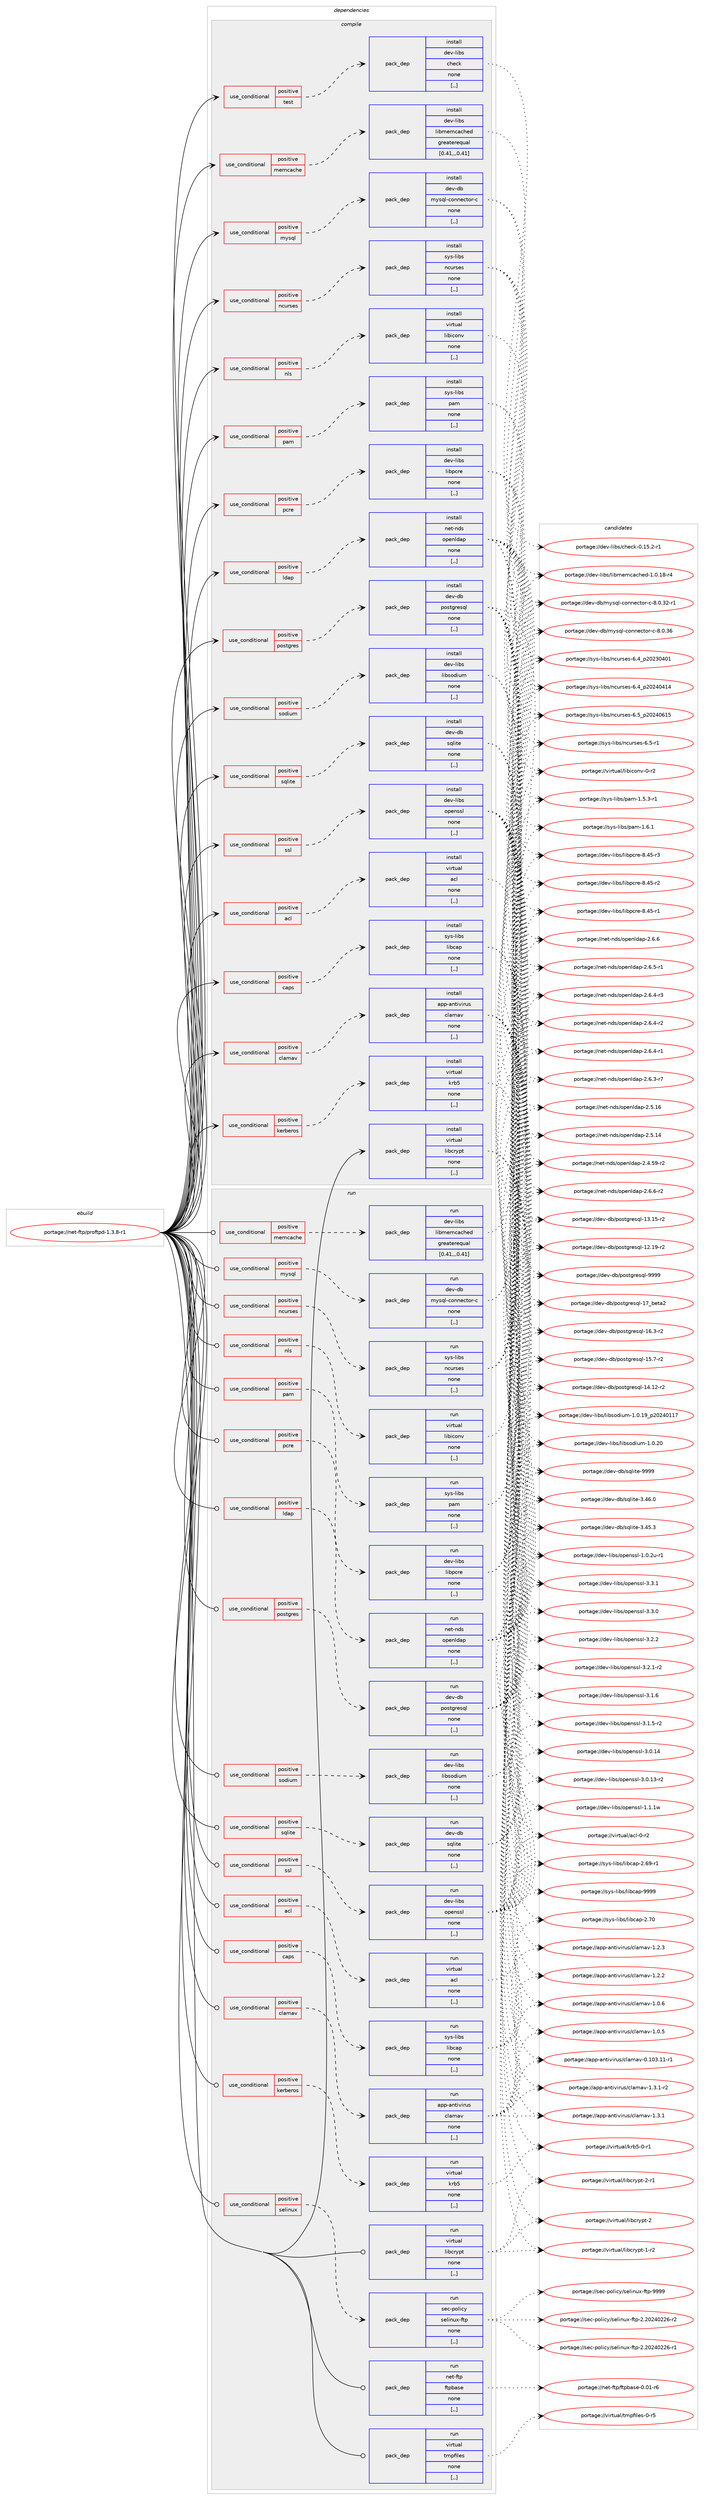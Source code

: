 digraph prolog {

# *************
# Graph options
# *************

newrank=true;
concentrate=true;
compound=true;
graph [rankdir=LR,fontname=Helvetica,fontsize=10,ranksep=1.5];#, ranksep=2.5, nodesep=0.2];
edge  [arrowhead=vee];
node  [fontname=Helvetica,fontsize=10];

# **********
# The ebuild
# **********

subgraph cluster_leftcol {
color=gray;
rank=same;
label=<<i>ebuild</i>>;
id [label="portage://net-ftp/proftpd-1.3.8-r1", color=red, width=4, href="../net-ftp/proftpd-1.3.8-r1.svg"];
}

# ****************
# The dependencies
# ****************

subgraph cluster_midcol {
color=gray;
label=<<i>dependencies</i>>;
subgraph cluster_compile {
fillcolor="#eeeeee";
style=filled;
label=<<i>compile</i>>;
subgraph cond90592 {
dependency347827 [label=<<TABLE BORDER="0" CELLBORDER="1" CELLSPACING="0" CELLPADDING="4"><TR><TD ROWSPAN="3" CELLPADDING="10">use_conditional</TD></TR><TR><TD>positive</TD></TR><TR><TD>acl</TD></TR></TABLE>>, shape=none, color=red];
subgraph pack254638 {
dependency347828 [label=<<TABLE BORDER="0" CELLBORDER="1" CELLSPACING="0" CELLPADDING="4" WIDTH="220"><TR><TD ROWSPAN="6" CELLPADDING="30">pack_dep</TD></TR><TR><TD WIDTH="110">install</TD></TR><TR><TD>virtual</TD></TR><TR><TD>acl</TD></TR><TR><TD>none</TD></TR><TR><TD>[,,]</TD></TR></TABLE>>, shape=none, color=blue];
}
dependency347827:e -> dependency347828:w [weight=20,style="dashed",arrowhead="vee"];
}
id:e -> dependency347827:w [weight=20,style="solid",arrowhead="vee"];
subgraph cond90593 {
dependency347829 [label=<<TABLE BORDER="0" CELLBORDER="1" CELLSPACING="0" CELLPADDING="4"><TR><TD ROWSPAN="3" CELLPADDING="10">use_conditional</TD></TR><TR><TD>positive</TD></TR><TR><TD>caps</TD></TR></TABLE>>, shape=none, color=red];
subgraph pack254639 {
dependency347830 [label=<<TABLE BORDER="0" CELLBORDER="1" CELLSPACING="0" CELLPADDING="4" WIDTH="220"><TR><TD ROWSPAN="6" CELLPADDING="30">pack_dep</TD></TR><TR><TD WIDTH="110">install</TD></TR><TR><TD>sys-libs</TD></TR><TR><TD>libcap</TD></TR><TR><TD>none</TD></TR><TR><TD>[,,]</TD></TR></TABLE>>, shape=none, color=blue];
}
dependency347829:e -> dependency347830:w [weight=20,style="dashed",arrowhead="vee"];
}
id:e -> dependency347829:w [weight=20,style="solid",arrowhead="vee"];
subgraph cond90594 {
dependency347831 [label=<<TABLE BORDER="0" CELLBORDER="1" CELLSPACING="0" CELLPADDING="4"><TR><TD ROWSPAN="3" CELLPADDING="10">use_conditional</TD></TR><TR><TD>positive</TD></TR><TR><TD>clamav</TD></TR></TABLE>>, shape=none, color=red];
subgraph pack254640 {
dependency347832 [label=<<TABLE BORDER="0" CELLBORDER="1" CELLSPACING="0" CELLPADDING="4" WIDTH="220"><TR><TD ROWSPAN="6" CELLPADDING="30">pack_dep</TD></TR><TR><TD WIDTH="110">install</TD></TR><TR><TD>app-antivirus</TD></TR><TR><TD>clamav</TD></TR><TR><TD>none</TD></TR><TR><TD>[,,]</TD></TR></TABLE>>, shape=none, color=blue];
}
dependency347831:e -> dependency347832:w [weight=20,style="dashed",arrowhead="vee"];
}
id:e -> dependency347831:w [weight=20,style="solid",arrowhead="vee"];
subgraph cond90595 {
dependency347833 [label=<<TABLE BORDER="0" CELLBORDER="1" CELLSPACING="0" CELLPADDING="4"><TR><TD ROWSPAN="3" CELLPADDING="10">use_conditional</TD></TR><TR><TD>positive</TD></TR><TR><TD>kerberos</TD></TR></TABLE>>, shape=none, color=red];
subgraph pack254641 {
dependency347834 [label=<<TABLE BORDER="0" CELLBORDER="1" CELLSPACING="0" CELLPADDING="4" WIDTH="220"><TR><TD ROWSPAN="6" CELLPADDING="30">pack_dep</TD></TR><TR><TD WIDTH="110">install</TD></TR><TR><TD>virtual</TD></TR><TR><TD>krb5</TD></TR><TR><TD>none</TD></TR><TR><TD>[,,]</TD></TR></TABLE>>, shape=none, color=blue];
}
dependency347833:e -> dependency347834:w [weight=20,style="dashed",arrowhead="vee"];
}
id:e -> dependency347833:w [weight=20,style="solid",arrowhead="vee"];
subgraph cond90596 {
dependency347835 [label=<<TABLE BORDER="0" CELLBORDER="1" CELLSPACING="0" CELLPADDING="4"><TR><TD ROWSPAN="3" CELLPADDING="10">use_conditional</TD></TR><TR><TD>positive</TD></TR><TR><TD>ldap</TD></TR></TABLE>>, shape=none, color=red];
subgraph pack254642 {
dependency347836 [label=<<TABLE BORDER="0" CELLBORDER="1" CELLSPACING="0" CELLPADDING="4" WIDTH="220"><TR><TD ROWSPAN="6" CELLPADDING="30">pack_dep</TD></TR><TR><TD WIDTH="110">install</TD></TR><TR><TD>net-nds</TD></TR><TR><TD>openldap</TD></TR><TR><TD>none</TD></TR><TR><TD>[,,]</TD></TR></TABLE>>, shape=none, color=blue];
}
dependency347835:e -> dependency347836:w [weight=20,style="dashed",arrowhead="vee"];
}
id:e -> dependency347835:w [weight=20,style="solid",arrowhead="vee"];
subgraph cond90597 {
dependency347837 [label=<<TABLE BORDER="0" CELLBORDER="1" CELLSPACING="0" CELLPADDING="4"><TR><TD ROWSPAN="3" CELLPADDING="10">use_conditional</TD></TR><TR><TD>positive</TD></TR><TR><TD>memcache</TD></TR></TABLE>>, shape=none, color=red];
subgraph pack254643 {
dependency347838 [label=<<TABLE BORDER="0" CELLBORDER="1" CELLSPACING="0" CELLPADDING="4" WIDTH="220"><TR><TD ROWSPAN="6" CELLPADDING="30">pack_dep</TD></TR><TR><TD WIDTH="110">install</TD></TR><TR><TD>dev-libs</TD></TR><TR><TD>libmemcached</TD></TR><TR><TD>greaterequal</TD></TR><TR><TD>[0.41,,,0.41]</TD></TR></TABLE>>, shape=none, color=blue];
}
dependency347837:e -> dependency347838:w [weight=20,style="dashed",arrowhead="vee"];
}
id:e -> dependency347837:w [weight=20,style="solid",arrowhead="vee"];
subgraph cond90598 {
dependency347839 [label=<<TABLE BORDER="0" CELLBORDER="1" CELLSPACING="0" CELLPADDING="4"><TR><TD ROWSPAN="3" CELLPADDING="10">use_conditional</TD></TR><TR><TD>positive</TD></TR><TR><TD>mysql</TD></TR></TABLE>>, shape=none, color=red];
subgraph pack254644 {
dependency347840 [label=<<TABLE BORDER="0" CELLBORDER="1" CELLSPACING="0" CELLPADDING="4" WIDTH="220"><TR><TD ROWSPAN="6" CELLPADDING="30">pack_dep</TD></TR><TR><TD WIDTH="110">install</TD></TR><TR><TD>dev-db</TD></TR><TR><TD>mysql-connector-c</TD></TR><TR><TD>none</TD></TR><TR><TD>[,,]</TD></TR></TABLE>>, shape=none, color=blue];
}
dependency347839:e -> dependency347840:w [weight=20,style="dashed",arrowhead="vee"];
}
id:e -> dependency347839:w [weight=20,style="solid",arrowhead="vee"];
subgraph cond90599 {
dependency347841 [label=<<TABLE BORDER="0" CELLBORDER="1" CELLSPACING="0" CELLPADDING="4"><TR><TD ROWSPAN="3" CELLPADDING="10">use_conditional</TD></TR><TR><TD>positive</TD></TR><TR><TD>ncurses</TD></TR></TABLE>>, shape=none, color=red];
subgraph pack254645 {
dependency347842 [label=<<TABLE BORDER="0" CELLBORDER="1" CELLSPACING="0" CELLPADDING="4" WIDTH="220"><TR><TD ROWSPAN="6" CELLPADDING="30">pack_dep</TD></TR><TR><TD WIDTH="110">install</TD></TR><TR><TD>sys-libs</TD></TR><TR><TD>ncurses</TD></TR><TR><TD>none</TD></TR><TR><TD>[,,]</TD></TR></TABLE>>, shape=none, color=blue];
}
dependency347841:e -> dependency347842:w [weight=20,style="dashed",arrowhead="vee"];
}
id:e -> dependency347841:w [weight=20,style="solid",arrowhead="vee"];
subgraph cond90600 {
dependency347843 [label=<<TABLE BORDER="0" CELLBORDER="1" CELLSPACING="0" CELLPADDING="4"><TR><TD ROWSPAN="3" CELLPADDING="10">use_conditional</TD></TR><TR><TD>positive</TD></TR><TR><TD>nls</TD></TR></TABLE>>, shape=none, color=red];
subgraph pack254646 {
dependency347844 [label=<<TABLE BORDER="0" CELLBORDER="1" CELLSPACING="0" CELLPADDING="4" WIDTH="220"><TR><TD ROWSPAN="6" CELLPADDING="30">pack_dep</TD></TR><TR><TD WIDTH="110">install</TD></TR><TR><TD>virtual</TD></TR><TR><TD>libiconv</TD></TR><TR><TD>none</TD></TR><TR><TD>[,,]</TD></TR></TABLE>>, shape=none, color=blue];
}
dependency347843:e -> dependency347844:w [weight=20,style="dashed",arrowhead="vee"];
}
id:e -> dependency347843:w [weight=20,style="solid",arrowhead="vee"];
subgraph cond90601 {
dependency347845 [label=<<TABLE BORDER="0" CELLBORDER="1" CELLSPACING="0" CELLPADDING="4"><TR><TD ROWSPAN="3" CELLPADDING="10">use_conditional</TD></TR><TR><TD>positive</TD></TR><TR><TD>pam</TD></TR></TABLE>>, shape=none, color=red];
subgraph pack254647 {
dependency347846 [label=<<TABLE BORDER="0" CELLBORDER="1" CELLSPACING="0" CELLPADDING="4" WIDTH="220"><TR><TD ROWSPAN="6" CELLPADDING="30">pack_dep</TD></TR><TR><TD WIDTH="110">install</TD></TR><TR><TD>sys-libs</TD></TR><TR><TD>pam</TD></TR><TR><TD>none</TD></TR><TR><TD>[,,]</TD></TR></TABLE>>, shape=none, color=blue];
}
dependency347845:e -> dependency347846:w [weight=20,style="dashed",arrowhead="vee"];
}
id:e -> dependency347845:w [weight=20,style="solid",arrowhead="vee"];
subgraph cond90602 {
dependency347847 [label=<<TABLE BORDER="0" CELLBORDER="1" CELLSPACING="0" CELLPADDING="4"><TR><TD ROWSPAN="3" CELLPADDING="10">use_conditional</TD></TR><TR><TD>positive</TD></TR><TR><TD>pcre</TD></TR></TABLE>>, shape=none, color=red];
subgraph pack254648 {
dependency347848 [label=<<TABLE BORDER="0" CELLBORDER="1" CELLSPACING="0" CELLPADDING="4" WIDTH="220"><TR><TD ROWSPAN="6" CELLPADDING="30">pack_dep</TD></TR><TR><TD WIDTH="110">install</TD></TR><TR><TD>dev-libs</TD></TR><TR><TD>libpcre</TD></TR><TR><TD>none</TD></TR><TR><TD>[,,]</TD></TR></TABLE>>, shape=none, color=blue];
}
dependency347847:e -> dependency347848:w [weight=20,style="dashed",arrowhead="vee"];
}
id:e -> dependency347847:w [weight=20,style="solid",arrowhead="vee"];
subgraph cond90603 {
dependency347849 [label=<<TABLE BORDER="0" CELLBORDER="1" CELLSPACING="0" CELLPADDING="4"><TR><TD ROWSPAN="3" CELLPADDING="10">use_conditional</TD></TR><TR><TD>positive</TD></TR><TR><TD>postgres</TD></TR></TABLE>>, shape=none, color=red];
subgraph pack254649 {
dependency347850 [label=<<TABLE BORDER="0" CELLBORDER="1" CELLSPACING="0" CELLPADDING="4" WIDTH="220"><TR><TD ROWSPAN="6" CELLPADDING="30">pack_dep</TD></TR><TR><TD WIDTH="110">install</TD></TR><TR><TD>dev-db</TD></TR><TR><TD>postgresql</TD></TR><TR><TD>none</TD></TR><TR><TD>[,,]</TD></TR></TABLE>>, shape=none, color=blue];
}
dependency347849:e -> dependency347850:w [weight=20,style="dashed",arrowhead="vee"];
}
id:e -> dependency347849:w [weight=20,style="solid",arrowhead="vee"];
subgraph cond90604 {
dependency347851 [label=<<TABLE BORDER="0" CELLBORDER="1" CELLSPACING="0" CELLPADDING="4"><TR><TD ROWSPAN="3" CELLPADDING="10">use_conditional</TD></TR><TR><TD>positive</TD></TR><TR><TD>sodium</TD></TR></TABLE>>, shape=none, color=red];
subgraph pack254650 {
dependency347852 [label=<<TABLE BORDER="0" CELLBORDER="1" CELLSPACING="0" CELLPADDING="4" WIDTH="220"><TR><TD ROWSPAN="6" CELLPADDING="30">pack_dep</TD></TR><TR><TD WIDTH="110">install</TD></TR><TR><TD>dev-libs</TD></TR><TR><TD>libsodium</TD></TR><TR><TD>none</TD></TR><TR><TD>[,,]</TD></TR></TABLE>>, shape=none, color=blue];
}
dependency347851:e -> dependency347852:w [weight=20,style="dashed",arrowhead="vee"];
}
id:e -> dependency347851:w [weight=20,style="solid",arrowhead="vee"];
subgraph cond90605 {
dependency347853 [label=<<TABLE BORDER="0" CELLBORDER="1" CELLSPACING="0" CELLPADDING="4"><TR><TD ROWSPAN="3" CELLPADDING="10">use_conditional</TD></TR><TR><TD>positive</TD></TR><TR><TD>sqlite</TD></TR></TABLE>>, shape=none, color=red];
subgraph pack254651 {
dependency347854 [label=<<TABLE BORDER="0" CELLBORDER="1" CELLSPACING="0" CELLPADDING="4" WIDTH="220"><TR><TD ROWSPAN="6" CELLPADDING="30">pack_dep</TD></TR><TR><TD WIDTH="110">install</TD></TR><TR><TD>dev-db</TD></TR><TR><TD>sqlite</TD></TR><TR><TD>none</TD></TR><TR><TD>[,,]</TD></TR></TABLE>>, shape=none, color=blue];
}
dependency347853:e -> dependency347854:w [weight=20,style="dashed",arrowhead="vee"];
}
id:e -> dependency347853:w [weight=20,style="solid",arrowhead="vee"];
subgraph cond90606 {
dependency347855 [label=<<TABLE BORDER="0" CELLBORDER="1" CELLSPACING="0" CELLPADDING="4"><TR><TD ROWSPAN="3" CELLPADDING="10">use_conditional</TD></TR><TR><TD>positive</TD></TR><TR><TD>ssl</TD></TR></TABLE>>, shape=none, color=red];
subgraph pack254652 {
dependency347856 [label=<<TABLE BORDER="0" CELLBORDER="1" CELLSPACING="0" CELLPADDING="4" WIDTH="220"><TR><TD ROWSPAN="6" CELLPADDING="30">pack_dep</TD></TR><TR><TD WIDTH="110">install</TD></TR><TR><TD>dev-libs</TD></TR><TR><TD>openssl</TD></TR><TR><TD>none</TD></TR><TR><TD>[,,]</TD></TR></TABLE>>, shape=none, color=blue];
}
dependency347855:e -> dependency347856:w [weight=20,style="dashed",arrowhead="vee"];
}
id:e -> dependency347855:w [weight=20,style="solid",arrowhead="vee"];
subgraph cond90607 {
dependency347857 [label=<<TABLE BORDER="0" CELLBORDER="1" CELLSPACING="0" CELLPADDING="4"><TR><TD ROWSPAN="3" CELLPADDING="10">use_conditional</TD></TR><TR><TD>positive</TD></TR><TR><TD>test</TD></TR></TABLE>>, shape=none, color=red];
subgraph pack254653 {
dependency347858 [label=<<TABLE BORDER="0" CELLBORDER="1" CELLSPACING="0" CELLPADDING="4" WIDTH="220"><TR><TD ROWSPAN="6" CELLPADDING="30">pack_dep</TD></TR><TR><TD WIDTH="110">install</TD></TR><TR><TD>dev-libs</TD></TR><TR><TD>check</TD></TR><TR><TD>none</TD></TR><TR><TD>[,,]</TD></TR></TABLE>>, shape=none, color=blue];
}
dependency347857:e -> dependency347858:w [weight=20,style="dashed",arrowhead="vee"];
}
id:e -> dependency347857:w [weight=20,style="solid",arrowhead="vee"];
subgraph pack254654 {
dependency347859 [label=<<TABLE BORDER="0" CELLBORDER="1" CELLSPACING="0" CELLPADDING="4" WIDTH="220"><TR><TD ROWSPAN="6" CELLPADDING="30">pack_dep</TD></TR><TR><TD WIDTH="110">install</TD></TR><TR><TD>virtual</TD></TR><TR><TD>libcrypt</TD></TR><TR><TD>none</TD></TR><TR><TD>[,,]</TD></TR></TABLE>>, shape=none, color=blue];
}
id:e -> dependency347859:w [weight=20,style="solid",arrowhead="vee"];
}
subgraph cluster_compileandrun {
fillcolor="#eeeeee";
style=filled;
label=<<i>compile and run</i>>;
}
subgraph cluster_run {
fillcolor="#eeeeee";
style=filled;
label=<<i>run</i>>;
subgraph cond90608 {
dependency347860 [label=<<TABLE BORDER="0" CELLBORDER="1" CELLSPACING="0" CELLPADDING="4"><TR><TD ROWSPAN="3" CELLPADDING="10">use_conditional</TD></TR><TR><TD>positive</TD></TR><TR><TD>acl</TD></TR></TABLE>>, shape=none, color=red];
subgraph pack254655 {
dependency347861 [label=<<TABLE BORDER="0" CELLBORDER="1" CELLSPACING="0" CELLPADDING="4" WIDTH="220"><TR><TD ROWSPAN="6" CELLPADDING="30">pack_dep</TD></TR><TR><TD WIDTH="110">run</TD></TR><TR><TD>virtual</TD></TR><TR><TD>acl</TD></TR><TR><TD>none</TD></TR><TR><TD>[,,]</TD></TR></TABLE>>, shape=none, color=blue];
}
dependency347860:e -> dependency347861:w [weight=20,style="dashed",arrowhead="vee"];
}
id:e -> dependency347860:w [weight=20,style="solid",arrowhead="odot"];
subgraph cond90609 {
dependency347862 [label=<<TABLE BORDER="0" CELLBORDER="1" CELLSPACING="0" CELLPADDING="4"><TR><TD ROWSPAN="3" CELLPADDING="10">use_conditional</TD></TR><TR><TD>positive</TD></TR><TR><TD>caps</TD></TR></TABLE>>, shape=none, color=red];
subgraph pack254656 {
dependency347863 [label=<<TABLE BORDER="0" CELLBORDER="1" CELLSPACING="0" CELLPADDING="4" WIDTH="220"><TR><TD ROWSPAN="6" CELLPADDING="30">pack_dep</TD></TR><TR><TD WIDTH="110">run</TD></TR><TR><TD>sys-libs</TD></TR><TR><TD>libcap</TD></TR><TR><TD>none</TD></TR><TR><TD>[,,]</TD></TR></TABLE>>, shape=none, color=blue];
}
dependency347862:e -> dependency347863:w [weight=20,style="dashed",arrowhead="vee"];
}
id:e -> dependency347862:w [weight=20,style="solid",arrowhead="odot"];
subgraph cond90610 {
dependency347864 [label=<<TABLE BORDER="0" CELLBORDER="1" CELLSPACING="0" CELLPADDING="4"><TR><TD ROWSPAN="3" CELLPADDING="10">use_conditional</TD></TR><TR><TD>positive</TD></TR><TR><TD>clamav</TD></TR></TABLE>>, shape=none, color=red];
subgraph pack254657 {
dependency347865 [label=<<TABLE BORDER="0" CELLBORDER="1" CELLSPACING="0" CELLPADDING="4" WIDTH="220"><TR><TD ROWSPAN="6" CELLPADDING="30">pack_dep</TD></TR><TR><TD WIDTH="110">run</TD></TR><TR><TD>app-antivirus</TD></TR><TR><TD>clamav</TD></TR><TR><TD>none</TD></TR><TR><TD>[,,]</TD></TR></TABLE>>, shape=none, color=blue];
}
dependency347864:e -> dependency347865:w [weight=20,style="dashed",arrowhead="vee"];
}
id:e -> dependency347864:w [weight=20,style="solid",arrowhead="odot"];
subgraph cond90611 {
dependency347866 [label=<<TABLE BORDER="0" CELLBORDER="1" CELLSPACING="0" CELLPADDING="4"><TR><TD ROWSPAN="3" CELLPADDING="10">use_conditional</TD></TR><TR><TD>positive</TD></TR><TR><TD>kerberos</TD></TR></TABLE>>, shape=none, color=red];
subgraph pack254658 {
dependency347867 [label=<<TABLE BORDER="0" CELLBORDER="1" CELLSPACING="0" CELLPADDING="4" WIDTH="220"><TR><TD ROWSPAN="6" CELLPADDING="30">pack_dep</TD></TR><TR><TD WIDTH="110">run</TD></TR><TR><TD>virtual</TD></TR><TR><TD>krb5</TD></TR><TR><TD>none</TD></TR><TR><TD>[,,]</TD></TR></TABLE>>, shape=none, color=blue];
}
dependency347866:e -> dependency347867:w [weight=20,style="dashed",arrowhead="vee"];
}
id:e -> dependency347866:w [weight=20,style="solid",arrowhead="odot"];
subgraph cond90612 {
dependency347868 [label=<<TABLE BORDER="0" CELLBORDER="1" CELLSPACING="0" CELLPADDING="4"><TR><TD ROWSPAN="3" CELLPADDING="10">use_conditional</TD></TR><TR><TD>positive</TD></TR><TR><TD>ldap</TD></TR></TABLE>>, shape=none, color=red];
subgraph pack254659 {
dependency347869 [label=<<TABLE BORDER="0" CELLBORDER="1" CELLSPACING="0" CELLPADDING="4" WIDTH="220"><TR><TD ROWSPAN="6" CELLPADDING="30">pack_dep</TD></TR><TR><TD WIDTH="110">run</TD></TR><TR><TD>net-nds</TD></TR><TR><TD>openldap</TD></TR><TR><TD>none</TD></TR><TR><TD>[,,]</TD></TR></TABLE>>, shape=none, color=blue];
}
dependency347868:e -> dependency347869:w [weight=20,style="dashed",arrowhead="vee"];
}
id:e -> dependency347868:w [weight=20,style="solid",arrowhead="odot"];
subgraph cond90613 {
dependency347870 [label=<<TABLE BORDER="0" CELLBORDER="1" CELLSPACING="0" CELLPADDING="4"><TR><TD ROWSPAN="3" CELLPADDING="10">use_conditional</TD></TR><TR><TD>positive</TD></TR><TR><TD>memcache</TD></TR></TABLE>>, shape=none, color=red];
subgraph pack254660 {
dependency347871 [label=<<TABLE BORDER="0" CELLBORDER="1" CELLSPACING="0" CELLPADDING="4" WIDTH="220"><TR><TD ROWSPAN="6" CELLPADDING="30">pack_dep</TD></TR><TR><TD WIDTH="110">run</TD></TR><TR><TD>dev-libs</TD></TR><TR><TD>libmemcached</TD></TR><TR><TD>greaterequal</TD></TR><TR><TD>[0.41,,,0.41]</TD></TR></TABLE>>, shape=none, color=blue];
}
dependency347870:e -> dependency347871:w [weight=20,style="dashed",arrowhead="vee"];
}
id:e -> dependency347870:w [weight=20,style="solid",arrowhead="odot"];
subgraph cond90614 {
dependency347872 [label=<<TABLE BORDER="0" CELLBORDER="1" CELLSPACING="0" CELLPADDING="4"><TR><TD ROWSPAN="3" CELLPADDING="10">use_conditional</TD></TR><TR><TD>positive</TD></TR><TR><TD>mysql</TD></TR></TABLE>>, shape=none, color=red];
subgraph pack254661 {
dependency347873 [label=<<TABLE BORDER="0" CELLBORDER="1" CELLSPACING="0" CELLPADDING="4" WIDTH="220"><TR><TD ROWSPAN="6" CELLPADDING="30">pack_dep</TD></TR><TR><TD WIDTH="110">run</TD></TR><TR><TD>dev-db</TD></TR><TR><TD>mysql-connector-c</TD></TR><TR><TD>none</TD></TR><TR><TD>[,,]</TD></TR></TABLE>>, shape=none, color=blue];
}
dependency347872:e -> dependency347873:w [weight=20,style="dashed",arrowhead="vee"];
}
id:e -> dependency347872:w [weight=20,style="solid",arrowhead="odot"];
subgraph cond90615 {
dependency347874 [label=<<TABLE BORDER="0" CELLBORDER="1" CELLSPACING="0" CELLPADDING="4"><TR><TD ROWSPAN="3" CELLPADDING="10">use_conditional</TD></TR><TR><TD>positive</TD></TR><TR><TD>ncurses</TD></TR></TABLE>>, shape=none, color=red];
subgraph pack254662 {
dependency347875 [label=<<TABLE BORDER="0" CELLBORDER="1" CELLSPACING="0" CELLPADDING="4" WIDTH="220"><TR><TD ROWSPAN="6" CELLPADDING="30">pack_dep</TD></TR><TR><TD WIDTH="110">run</TD></TR><TR><TD>sys-libs</TD></TR><TR><TD>ncurses</TD></TR><TR><TD>none</TD></TR><TR><TD>[,,]</TD></TR></TABLE>>, shape=none, color=blue];
}
dependency347874:e -> dependency347875:w [weight=20,style="dashed",arrowhead="vee"];
}
id:e -> dependency347874:w [weight=20,style="solid",arrowhead="odot"];
subgraph cond90616 {
dependency347876 [label=<<TABLE BORDER="0" CELLBORDER="1" CELLSPACING="0" CELLPADDING="4"><TR><TD ROWSPAN="3" CELLPADDING="10">use_conditional</TD></TR><TR><TD>positive</TD></TR><TR><TD>nls</TD></TR></TABLE>>, shape=none, color=red];
subgraph pack254663 {
dependency347877 [label=<<TABLE BORDER="0" CELLBORDER="1" CELLSPACING="0" CELLPADDING="4" WIDTH="220"><TR><TD ROWSPAN="6" CELLPADDING="30">pack_dep</TD></TR><TR><TD WIDTH="110">run</TD></TR><TR><TD>virtual</TD></TR><TR><TD>libiconv</TD></TR><TR><TD>none</TD></TR><TR><TD>[,,]</TD></TR></TABLE>>, shape=none, color=blue];
}
dependency347876:e -> dependency347877:w [weight=20,style="dashed",arrowhead="vee"];
}
id:e -> dependency347876:w [weight=20,style="solid",arrowhead="odot"];
subgraph cond90617 {
dependency347878 [label=<<TABLE BORDER="0" CELLBORDER="1" CELLSPACING="0" CELLPADDING="4"><TR><TD ROWSPAN="3" CELLPADDING="10">use_conditional</TD></TR><TR><TD>positive</TD></TR><TR><TD>pam</TD></TR></TABLE>>, shape=none, color=red];
subgraph pack254664 {
dependency347879 [label=<<TABLE BORDER="0" CELLBORDER="1" CELLSPACING="0" CELLPADDING="4" WIDTH="220"><TR><TD ROWSPAN="6" CELLPADDING="30">pack_dep</TD></TR><TR><TD WIDTH="110">run</TD></TR><TR><TD>sys-libs</TD></TR><TR><TD>pam</TD></TR><TR><TD>none</TD></TR><TR><TD>[,,]</TD></TR></TABLE>>, shape=none, color=blue];
}
dependency347878:e -> dependency347879:w [weight=20,style="dashed",arrowhead="vee"];
}
id:e -> dependency347878:w [weight=20,style="solid",arrowhead="odot"];
subgraph cond90618 {
dependency347880 [label=<<TABLE BORDER="0" CELLBORDER="1" CELLSPACING="0" CELLPADDING="4"><TR><TD ROWSPAN="3" CELLPADDING="10">use_conditional</TD></TR><TR><TD>positive</TD></TR><TR><TD>pcre</TD></TR></TABLE>>, shape=none, color=red];
subgraph pack254665 {
dependency347881 [label=<<TABLE BORDER="0" CELLBORDER="1" CELLSPACING="0" CELLPADDING="4" WIDTH="220"><TR><TD ROWSPAN="6" CELLPADDING="30">pack_dep</TD></TR><TR><TD WIDTH="110">run</TD></TR><TR><TD>dev-libs</TD></TR><TR><TD>libpcre</TD></TR><TR><TD>none</TD></TR><TR><TD>[,,]</TD></TR></TABLE>>, shape=none, color=blue];
}
dependency347880:e -> dependency347881:w [weight=20,style="dashed",arrowhead="vee"];
}
id:e -> dependency347880:w [weight=20,style="solid",arrowhead="odot"];
subgraph cond90619 {
dependency347882 [label=<<TABLE BORDER="0" CELLBORDER="1" CELLSPACING="0" CELLPADDING="4"><TR><TD ROWSPAN="3" CELLPADDING="10">use_conditional</TD></TR><TR><TD>positive</TD></TR><TR><TD>postgres</TD></TR></TABLE>>, shape=none, color=red];
subgraph pack254666 {
dependency347883 [label=<<TABLE BORDER="0" CELLBORDER="1" CELLSPACING="0" CELLPADDING="4" WIDTH="220"><TR><TD ROWSPAN="6" CELLPADDING="30">pack_dep</TD></TR><TR><TD WIDTH="110">run</TD></TR><TR><TD>dev-db</TD></TR><TR><TD>postgresql</TD></TR><TR><TD>none</TD></TR><TR><TD>[,,]</TD></TR></TABLE>>, shape=none, color=blue];
}
dependency347882:e -> dependency347883:w [weight=20,style="dashed",arrowhead="vee"];
}
id:e -> dependency347882:w [weight=20,style="solid",arrowhead="odot"];
subgraph cond90620 {
dependency347884 [label=<<TABLE BORDER="0" CELLBORDER="1" CELLSPACING="0" CELLPADDING="4"><TR><TD ROWSPAN="3" CELLPADDING="10">use_conditional</TD></TR><TR><TD>positive</TD></TR><TR><TD>selinux</TD></TR></TABLE>>, shape=none, color=red];
subgraph pack254667 {
dependency347885 [label=<<TABLE BORDER="0" CELLBORDER="1" CELLSPACING="0" CELLPADDING="4" WIDTH="220"><TR><TD ROWSPAN="6" CELLPADDING="30">pack_dep</TD></TR><TR><TD WIDTH="110">run</TD></TR><TR><TD>sec-policy</TD></TR><TR><TD>selinux-ftp</TD></TR><TR><TD>none</TD></TR><TR><TD>[,,]</TD></TR></TABLE>>, shape=none, color=blue];
}
dependency347884:e -> dependency347885:w [weight=20,style="dashed",arrowhead="vee"];
}
id:e -> dependency347884:w [weight=20,style="solid",arrowhead="odot"];
subgraph cond90621 {
dependency347886 [label=<<TABLE BORDER="0" CELLBORDER="1" CELLSPACING="0" CELLPADDING="4"><TR><TD ROWSPAN="3" CELLPADDING="10">use_conditional</TD></TR><TR><TD>positive</TD></TR><TR><TD>sodium</TD></TR></TABLE>>, shape=none, color=red];
subgraph pack254668 {
dependency347887 [label=<<TABLE BORDER="0" CELLBORDER="1" CELLSPACING="0" CELLPADDING="4" WIDTH="220"><TR><TD ROWSPAN="6" CELLPADDING="30">pack_dep</TD></TR><TR><TD WIDTH="110">run</TD></TR><TR><TD>dev-libs</TD></TR><TR><TD>libsodium</TD></TR><TR><TD>none</TD></TR><TR><TD>[,,]</TD></TR></TABLE>>, shape=none, color=blue];
}
dependency347886:e -> dependency347887:w [weight=20,style="dashed",arrowhead="vee"];
}
id:e -> dependency347886:w [weight=20,style="solid",arrowhead="odot"];
subgraph cond90622 {
dependency347888 [label=<<TABLE BORDER="0" CELLBORDER="1" CELLSPACING="0" CELLPADDING="4"><TR><TD ROWSPAN="3" CELLPADDING="10">use_conditional</TD></TR><TR><TD>positive</TD></TR><TR><TD>sqlite</TD></TR></TABLE>>, shape=none, color=red];
subgraph pack254669 {
dependency347889 [label=<<TABLE BORDER="0" CELLBORDER="1" CELLSPACING="0" CELLPADDING="4" WIDTH="220"><TR><TD ROWSPAN="6" CELLPADDING="30">pack_dep</TD></TR><TR><TD WIDTH="110">run</TD></TR><TR><TD>dev-db</TD></TR><TR><TD>sqlite</TD></TR><TR><TD>none</TD></TR><TR><TD>[,,]</TD></TR></TABLE>>, shape=none, color=blue];
}
dependency347888:e -> dependency347889:w [weight=20,style="dashed",arrowhead="vee"];
}
id:e -> dependency347888:w [weight=20,style="solid",arrowhead="odot"];
subgraph cond90623 {
dependency347890 [label=<<TABLE BORDER="0" CELLBORDER="1" CELLSPACING="0" CELLPADDING="4"><TR><TD ROWSPAN="3" CELLPADDING="10">use_conditional</TD></TR><TR><TD>positive</TD></TR><TR><TD>ssl</TD></TR></TABLE>>, shape=none, color=red];
subgraph pack254670 {
dependency347891 [label=<<TABLE BORDER="0" CELLBORDER="1" CELLSPACING="0" CELLPADDING="4" WIDTH="220"><TR><TD ROWSPAN="6" CELLPADDING="30">pack_dep</TD></TR><TR><TD WIDTH="110">run</TD></TR><TR><TD>dev-libs</TD></TR><TR><TD>openssl</TD></TR><TR><TD>none</TD></TR><TR><TD>[,,]</TD></TR></TABLE>>, shape=none, color=blue];
}
dependency347890:e -> dependency347891:w [weight=20,style="dashed",arrowhead="vee"];
}
id:e -> dependency347890:w [weight=20,style="solid",arrowhead="odot"];
subgraph pack254671 {
dependency347892 [label=<<TABLE BORDER="0" CELLBORDER="1" CELLSPACING="0" CELLPADDING="4" WIDTH="220"><TR><TD ROWSPAN="6" CELLPADDING="30">pack_dep</TD></TR><TR><TD WIDTH="110">run</TD></TR><TR><TD>net-ftp</TD></TR><TR><TD>ftpbase</TD></TR><TR><TD>none</TD></TR><TR><TD>[,,]</TD></TR></TABLE>>, shape=none, color=blue];
}
id:e -> dependency347892:w [weight=20,style="solid",arrowhead="odot"];
subgraph pack254672 {
dependency347893 [label=<<TABLE BORDER="0" CELLBORDER="1" CELLSPACING="0" CELLPADDING="4" WIDTH="220"><TR><TD ROWSPAN="6" CELLPADDING="30">pack_dep</TD></TR><TR><TD WIDTH="110">run</TD></TR><TR><TD>virtual</TD></TR><TR><TD>libcrypt</TD></TR><TR><TD>none</TD></TR><TR><TD>[,,]</TD></TR></TABLE>>, shape=none, color=blue];
}
id:e -> dependency347893:w [weight=20,style="solid",arrowhead="odot"];
subgraph pack254673 {
dependency347894 [label=<<TABLE BORDER="0" CELLBORDER="1" CELLSPACING="0" CELLPADDING="4" WIDTH="220"><TR><TD ROWSPAN="6" CELLPADDING="30">pack_dep</TD></TR><TR><TD WIDTH="110">run</TD></TR><TR><TD>virtual</TD></TR><TR><TD>tmpfiles</TD></TR><TR><TD>none</TD></TR><TR><TD>[,,]</TD></TR></TABLE>>, shape=none, color=blue];
}
id:e -> dependency347894:w [weight=20,style="solid",arrowhead="odot"];
}
}

# **************
# The candidates
# **************

subgraph cluster_choices {
rank=same;
color=gray;
label=<<i>candidates</i>>;

subgraph choice254638 {
color=black;
nodesep=1;
choice1181051141161179710847979910845484511450 [label="portage://virtual/acl-0-r2", color=red, width=4,href="../virtual/acl-0-r2.svg"];
dependency347828:e -> choice1181051141161179710847979910845484511450:w [style=dotted,weight="100"];
}
subgraph choice254639 {
color=black;
nodesep=1;
choice1151211154510810598115471081059899971124557575757 [label="portage://sys-libs/libcap-9999", color=red, width=4,href="../sys-libs/libcap-9999.svg"];
choice1151211154510810598115471081059899971124550465548 [label="portage://sys-libs/libcap-2.70", color=red, width=4,href="../sys-libs/libcap-2.70.svg"];
choice11512111545108105981154710810598999711245504654574511449 [label="portage://sys-libs/libcap-2.69-r1", color=red, width=4,href="../sys-libs/libcap-2.69-r1.svg"];
dependency347830:e -> choice1151211154510810598115471081059899971124557575757:w [style=dotted,weight="100"];
dependency347830:e -> choice1151211154510810598115471081059899971124550465548:w [style=dotted,weight="100"];
dependency347830:e -> choice11512111545108105981154710810598999711245504654574511449:w [style=dotted,weight="100"];
}
subgraph choice254640 {
color=black;
nodesep=1;
choice971121124597110116105118105114117115479910897109971184549465146494511450 [label="portage://app-antivirus/clamav-1.3.1-r2", color=red, width=4,href="../app-antivirus/clamav-1.3.1-r2.svg"];
choice97112112459711011610511810511411711547991089710997118454946514649 [label="portage://app-antivirus/clamav-1.3.1", color=red, width=4,href="../app-antivirus/clamav-1.3.1.svg"];
choice97112112459711011610511810511411711547991089710997118454946504651 [label="portage://app-antivirus/clamav-1.2.3", color=red, width=4,href="../app-antivirus/clamav-1.2.3.svg"];
choice97112112459711011610511810511411711547991089710997118454946504650 [label="portage://app-antivirus/clamav-1.2.2", color=red, width=4,href="../app-antivirus/clamav-1.2.2.svg"];
choice97112112459711011610511810511411711547991089710997118454946484654 [label="portage://app-antivirus/clamav-1.0.6", color=red, width=4,href="../app-antivirus/clamav-1.0.6.svg"];
choice97112112459711011610511810511411711547991089710997118454946484653 [label="portage://app-antivirus/clamav-1.0.5", color=red, width=4,href="../app-antivirus/clamav-1.0.5.svg"];
choice971121124597110116105118105114117115479910897109971184548464948514649494511449 [label="portage://app-antivirus/clamav-0.103.11-r1", color=red, width=4,href="../app-antivirus/clamav-0.103.11-r1.svg"];
dependency347832:e -> choice971121124597110116105118105114117115479910897109971184549465146494511450:w [style=dotted,weight="100"];
dependency347832:e -> choice97112112459711011610511810511411711547991089710997118454946514649:w [style=dotted,weight="100"];
dependency347832:e -> choice97112112459711011610511810511411711547991089710997118454946504651:w [style=dotted,weight="100"];
dependency347832:e -> choice97112112459711011610511810511411711547991089710997118454946504650:w [style=dotted,weight="100"];
dependency347832:e -> choice97112112459711011610511810511411711547991089710997118454946484654:w [style=dotted,weight="100"];
dependency347832:e -> choice97112112459711011610511810511411711547991089710997118454946484653:w [style=dotted,weight="100"];
dependency347832:e -> choice971121124597110116105118105114117115479910897109971184548464948514649494511449:w [style=dotted,weight="100"];
}
subgraph choice254641 {
color=black;
nodesep=1;
choice1181051141161179710847107114985345484511449 [label="portage://virtual/krb5-0-r1", color=red, width=4,href="../virtual/krb5-0-r1.svg"];
dependency347834:e -> choice1181051141161179710847107114985345484511449:w [style=dotted,weight="100"];
}
subgraph choice254642 {
color=black;
nodesep=1;
choice1101011164511010011547111112101110108100971124550465446544511450 [label="portage://net-nds/openldap-2.6.6-r2", color=red, width=4,href="../net-nds/openldap-2.6.6-r2.svg"];
choice110101116451101001154711111210111010810097112455046544654 [label="portage://net-nds/openldap-2.6.6", color=red, width=4,href="../net-nds/openldap-2.6.6.svg"];
choice1101011164511010011547111112101110108100971124550465446534511449 [label="portage://net-nds/openldap-2.6.5-r1", color=red, width=4,href="../net-nds/openldap-2.6.5-r1.svg"];
choice1101011164511010011547111112101110108100971124550465446524511451 [label="portage://net-nds/openldap-2.6.4-r3", color=red, width=4,href="../net-nds/openldap-2.6.4-r3.svg"];
choice1101011164511010011547111112101110108100971124550465446524511450 [label="portage://net-nds/openldap-2.6.4-r2", color=red, width=4,href="../net-nds/openldap-2.6.4-r2.svg"];
choice1101011164511010011547111112101110108100971124550465446524511449 [label="portage://net-nds/openldap-2.6.4-r1", color=red, width=4,href="../net-nds/openldap-2.6.4-r1.svg"];
choice1101011164511010011547111112101110108100971124550465446514511455 [label="portage://net-nds/openldap-2.6.3-r7", color=red, width=4,href="../net-nds/openldap-2.6.3-r7.svg"];
choice11010111645110100115471111121011101081009711245504653464954 [label="portage://net-nds/openldap-2.5.16", color=red, width=4,href="../net-nds/openldap-2.5.16.svg"];
choice11010111645110100115471111121011101081009711245504653464952 [label="portage://net-nds/openldap-2.5.14", color=red, width=4,href="../net-nds/openldap-2.5.14.svg"];
choice110101116451101001154711111210111010810097112455046524653574511450 [label="portage://net-nds/openldap-2.4.59-r2", color=red, width=4,href="../net-nds/openldap-2.4.59-r2.svg"];
dependency347836:e -> choice1101011164511010011547111112101110108100971124550465446544511450:w [style=dotted,weight="100"];
dependency347836:e -> choice110101116451101001154711111210111010810097112455046544654:w [style=dotted,weight="100"];
dependency347836:e -> choice1101011164511010011547111112101110108100971124550465446534511449:w [style=dotted,weight="100"];
dependency347836:e -> choice1101011164511010011547111112101110108100971124550465446524511451:w [style=dotted,weight="100"];
dependency347836:e -> choice1101011164511010011547111112101110108100971124550465446524511450:w [style=dotted,weight="100"];
dependency347836:e -> choice1101011164511010011547111112101110108100971124550465446524511449:w [style=dotted,weight="100"];
dependency347836:e -> choice1101011164511010011547111112101110108100971124550465446514511455:w [style=dotted,weight="100"];
dependency347836:e -> choice11010111645110100115471111121011101081009711245504653464954:w [style=dotted,weight="100"];
dependency347836:e -> choice11010111645110100115471111121011101081009711245504653464952:w [style=dotted,weight="100"];
dependency347836:e -> choice110101116451101001154711111210111010810097112455046524653574511450:w [style=dotted,weight="100"];
}
subgraph choice254643 {
color=black;
nodesep=1;
choice10010111845108105981154710810598109101109999799104101100454946484649564511452 [label="portage://dev-libs/libmemcached-1.0.18-r4", color=red, width=4,href="../dev-libs/libmemcached-1.0.18-r4.svg"];
dependency347838:e -> choice10010111845108105981154710810598109101109999799104101100454946484649564511452:w [style=dotted,weight="100"];
}
subgraph choice254644 {
color=black;
nodesep=1;
choice100101118451009847109121115113108459911111011010199116111114459945564648465154 [label="portage://dev-db/mysql-connector-c-8.0.36", color=red, width=4,href="../dev-db/mysql-connector-c-8.0.36.svg"];
choice1001011184510098471091211151131084599111110110101991161111144599455646484651504511449 [label="portage://dev-db/mysql-connector-c-8.0.32-r1", color=red, width=4,href="../dev-db/mysql-connector-c-8.0.32-r1.svg"];
dependency347840:e -> choice100101118451009847109121115113108459911111011010199116111114459945564648465154:w [style=dotted,weight="100"];
dependency347840:e -> choice1001011184510098471091211151131084599111110110101991161111144599455646484651504511449:w [style=dotted,weight="100"];
}
subgraph choice254645 {
color=black;
nodesep=1;
choice1151211154510810598115471109911711411510111545544653951125048505248544953 [label="portage://sys-libs/ncurses-6.5_p20240615", color=red, width=4,href="../sys-libs/ncurses-6.5_p20240615.svg"];
choice11512111545108105981154711099117114115101115455446534511449 [label="portage://sys-libs/ncurses-6.5-r1", color=red, width=4,href="../sys-libs/ncurses-6.5-r1.svg"];
choice1151211154510810598115471109911711411510111545544652951125048505248524952 [label="portage://sys-libs/ncurses-6.4_p20240414", color=red, width=4,href="../sys-libs/ncurses-6.4_p20240414.svg"];
choice1151211154510810598115471109911711411510111545544652951125048505148524849 [label="portage://sys-libs/ncurses-6.4_p20230401", color=red, width=4,href="../sys-libs/ncurses-6.4_p20230401.svg"];
dependency347842:e -> choice1151211154510810598115471109911711411510111545544653951125048505248544953:w [style=dotted,weight="100"];
dependency347842:e -> choice11512111545108105981154711099117114115101115455446534511449:w [style=dotted,weight="100"];
dependency347842:e -> choice1151211154510810598115471109911711411510111545544652951125048505248524952:w [style=dotted,weight="100"];
dependency347842:e -> choice1151211154510810598115471109911711411510111545544652951125048505148524849:w [style=dotted,weight="100"];
}
subgraph choice254646 {
color=black;
nodesep=1;
choice1181051141161179710847108105981059911111011845484511450 [label="portage://virtual/libiconv-0-r2", color=red, width=4,href="../virtual/libiconv-0-r2.svg"];
dependency347844:e -> choice1181051141161179710847108105981059911111011845484511450:w [style=dotted,weight="100"];
}
subgraph choice254647 {
color=black;
nodesep=1;
choice11512111545108105981154711297109454946544649 [label="portage://sys-libs/pam-1.6.1", color=red, width=4,href="../sys-libs/pam-1.6.1.svg"];
choice115121115451081059811547112971094549465346514511449 [label="portage://sys-libs/pam-1.5.3-r1", color=red, width=4,href="../sys-libs/pam-1.5.3-r1.svg"];
dependency347846:e -> choice11512111545108105981154711297109454946544649:w [style=dotted,weight="100"];
dependency347846:e -> choice115121115451081059811547112971094549465346514511449:w [style=dotted,weight="100"];
}
subgraph choice254648 {
color=black;
nodesep=1;
choice100101118451081059811547108105981129911410145564652534511451 [label="portage://dev-libs/libpcre-8.45-r3", color=red, width=4,href="../dev-libs/libpcre-8.45-r3.svg"];
choice100101118451081059811547108105981129911410145564652534511450 [label="portage://dev-libs/libpcre-8.45-r2", color=red, width=4,href="../dev-libs/libpcre-8.45-r2.svg"];
choice100101118451081059811547108105981129911410145564652534511449 [label="portage://dev-libs/libpcre-8.45-r1", color=red, width=4,href="../dev-libs/libpcre-8.45-r1.svg"];
dependency347848:e -> choice100101118451081059811547108105981129911410145564652534511451:w [style=dotted,weight="100"];
dependency347848:e -> choice100101118451081059811547108105981129911410145564652534511450:w [style=dotted,weight="100"];
dependency347848:e -> choice100101118451081059811547108105981129911410145564652534511449:w [style=dotted,weight="100"];
}
subgraph choice254649 {
color=black;
nodesep=1;
choice1001011184510098471121111151161031141011151131084557575757 [label="portage://dev-db/postgresql-9999", color=red, width=4,href="../dev-db/postgresql-9999.svg"];
choice10010111845100984711211111511610311410111511310845495595981011169750 [label="portage://dev-db/postgresql-17_beta2", color=red, width=4,href="../dev-db/postgresql-17_beta2.svg"];
choice10010111845100984711211111511610311410111511310845495446514511450 [label="portage://dev-db/postgresql-16.3-r2", color=red, width=4,href="../dev-db/postgresql-16.3-r2.svg"];
choice10010111845100984711211111511610311410111511310845495346554511450 [label="portage://dev-db/postgresql-15.7-r2", color=red, width=4,href="../dev-db/postgresql-15.7-r2.svg"];
choice1001011184510098471121111151161031141011151131084549524649504511450 [label="portage://dev-db/postgresql-14.12-r2", color=red, width=4,href="../dev-db/postgresql-14.12-r2.svg"];
choice1001011184510098471121111151161031141011151131084549514649534511450 [label="portage://dev-db/postgresql-13.15-r2", color=red, width=4,href="../dev-db/postgresql-13.15-r2.svg"];
choice1001011184510098471121111151161031141011151131084549504649574511450 [label="portage://dev-db/postgresql-12.19-r2", color=red, width=4,href="../dev-db/postgresql-12.19-r2.svg"];
dependency347850:e -> choice1001011184510098471121111151161031141011151131084557575757:w [style=dotted,weight="100"];
dependency347850:e -> choice10010111845100984711211111511610311410111511310845495595981011169750:w [style=dotted,weight="100"];
dependency347850:e -> choice10010111845100984711211111511610311410111511310845495446514511450:w [style=dotted,weight="100"];
dependency347850:e -> choice10010111845100984711211111511610311410111511310845495346554511450:w [style=dotted,weight="100"];
dependency347850:e -> choice1001011184510098471121111151161031141011151131084549524649504511450:w [style=dotted,weight="100"];
dependency347850:e -> choice1001011184510098471121111151161031141011151131084549514649534511450:w [style=dotted,weight="100"];
dependency347850:e -> choice1001011184510098471121111151161031141011151131084549504649574511450:w [style=dotted,weight="100"];
}
subgraph choice254650 {
color=black;
nodesep=1;
choice1001011184510810598115471081059811511110010511710945494648465048 [label="portage://dev-libs/libsodium-1.0.20", color=red, width=4,href="../dev-libs/libsodium-1.0.20.svg"];
choice1001011184510810598115471081059811511110010511710945494648464957951125048505248494955 [label="portage://dev-libs/libsodium-1.0.19_p20240117", color=red, width=4,href="../dev-libs/libsodium-1.0.19_p20240117.svg"];
dependency347852:e -> choice1001011184510810598115471081059811511110010511710945494648465048:w [style=dotted,weight="100"];
dependency347852:e -> choice1001011184510810598115471081059811511110010511710945494648464957951125048505248494955:w [style=dotted,weight="100"];
}
subgraph choice254651 {
color=black;
nodesep=1;
choice1001011184510098471151131081051161014557575757 [label="portage://dev-db/sqlite-9999", color=red, width=4,href="../dev-db/sqlite-9999.svg"];
choice10010111845100984711511310810511610145514652544648 [label="portage://dev-db/sqlite-3.46.0", color=red, width=4,href="../dev-db/sqlite-3.46.0.svg"];
choice10010111845100984711511310810511610145514652534651 [label="portage://dev-db/sqlite-3.45.3", color=red, width=4,href="../dev-db/sqlite-3.45.3.svg"];
dependency347854:e -> choice1001011184510098471151131081051161014557575757:w [style=dotted,weight="100"];
dependency347854:e -> choice10010111845100984711511310810511610145514652544648:w [style=dotted,weight="100"];
dependency347854:e -> choice10010111845100984711511310810511610145514652534651:w [style=dotted,weight="100"];
}
subgraph choice254652 {
color=black;
nodesep=1;
choice100101118451081059811547111112101110115115108455146514649 [label="portage://dev-libs/openssl-3.3.1", color=red, width=4,href="../dev-libs/openssl-3.3.1.svg"];
choice100101118451081059811547111112101110115115108455146514648 [label="portage://dev-libs/openssl-3.3.0", color=red, width=4,href="../dev-libs/openssl-3.3.0.svg"];
choice100101118451081059811547111112101110115115108455146504650 [label="portage://dev-libs/openssl-3.2.2", color=red, width=4,href="../dev-libs/openssl-3.2.2.svg"];
choice1001011184510810598115471111121011101151151084551465046494511450 [label="portage://dev-libs/openssl-3.2.1-r2", color=red, width=4,href="../dev-libs/openssl-3.2.1-r2.svg"];
choice100101118451081059811547111112101110115115108455146494654 [label="portage://dev-libs/openssl-3.1.6", color=red, width=4,href="../dev-libs/openssl-3.1.6.svg"];
choice1001011184510810598115471111121011101151151084551464946534511450 [label="portage://dev-libs/openssl-3.1.5-r2", color=red, width=4,href="../dev-libs/openssl-3.1.5-r2.svg"];
choice10010111845108105981154711111210111011511510845514648464952 [label="portage://dev-libs/openssl-3.0.14", color=red, width=4,href="../dev-libs/openssl-3.0.14.svg"];
choice100101118451081059811547111112101110115115108455146484649514511450 [label="portage://dev-libs/openssl-3.0.13-r2", color=red, width=4,href="../dev-libs/openssl-3.0.13-r2.svg"];
choice100101118451081059811547111112101110115115108454946494649119 [label="portage://dev-libs/openssl-1.1.1w", color=red, width=4,href="../dev-libs/openssl-1.1.1w.svg"];
choice1001011184510810598115471111121011101151151084549464846501174511449 [label="portage://dev-libs/openssl-1.0.2u-r1", color=red, width=4,href="../dev-libs/openssl-1.0.2u-r1.svg"];
dependency347856:e -> choice100101118451081059811547111112101110115115108455146514649:w [style=dotted,weight="100"];
dependency347856:e -> choice100101118451081059811547111112101110115115108455146514648:w [style=dotted,weight="100"];
dependency347856:e -> choice100101118451081059811547111112101110115115108455146504650:w [style=dotted,weight="100"];
dependency347856:e -> choice1001011184510810598115471111121011101151151084551465046494511450:w [style=dotted,weight="100"];
dependency347856:e -> choice100101118451081059811547111112101110115115108455146494654:w [style=dotted,weight="100"];
dependency347856:e -> choice1001011184510810598115471111121011101151151084551464946534511450:w [style=dotted,weight="100"];
dependency347856:e -> choice10010111845108105981154711111210111011511510845514648464952:w [style=dotted,weight="100"];
dependency347856:e -> choice100101118451081059811547111112101110115115108455146484649514511450:w [style=dotted,weight="100"];
dependency347856:e -> choice100101118451081059811547111112101110115115108454946494649119:w [style=dotted,weight="100"];
dependency347856:e -> choice1001011184510810598115471111121011101151151084549464846501174511449:w [style=dotted,weight="100"];
}
subgraph choice254653 {
color=black;
nodesep=1;
choice1001011184510810598115479910410199107454846495346504511449 [label="portage://dev-libs/check-0.15.2-r1", color=red, width=4,href="../dev-libs/check-0.15.2-r1.svg"];
dependency347858:e -> choice1001011184510810598115479910410199107454846495346504511449:w [style=dotted,weight="100"];
}
subgraph choice254654 {
color=black;
nodesep=1;
choice1181051141161179710847108105989911412111211645504511449 [label="portage://virtual/libcrypt-2-r1", color=red, width=4,href="../virtual/libcrypt-2-r1.svg"];
choice118105114116117971084710810598991141211121164550 [label="portage://virtual/libcrypt-2", color=red, width=4,href="../virtual/libcrypt-2.svg"];
choice1181051141161179710847108105989911412111211645494511450 [label="portage://virtual/libcrypt-1-r2", color=red, width=4,href="../virtual/libcrypt-1-r2.svg"];
dependency347859:e -> choice1181051141161179710847108105989911412111211645504511449:w [style=dotted,weight="100"];
dependency347859:e -> choice118105114116117971084710810598991141211121164550:w [style=dotted,weight="100"];
dependency347859:e -> choice1181051141161179710847108105989911412111211645494511450:w [style=dotted,weight="100"];
}
subgraph choice254655 {
color=black;
nodesep=1;
choice1181051141161179710847979910845484511450 [label="portage://virtual/acl-0-r2", color=red, width=4,href="../virtual/acl-0-r2.svg"];
dependency347861:e -> choice1181051141161179710847979910845484511450:w [style=dotted,weight="100"];
}
subgraph choice254656 {
color=black;
nodesep=1;
choice1151211154510810598115471081059899971124557575757 [label="portage://sys-libs/libcap-9999", color=red, width=4,href="../sys-libs/libcap-9999.svg"];
choice1151211154510810598115471081059899971124550465548 [label="portage://sys-libs/libcap-2.70", color=red, width=4,href="../sys-libs/libcap-2.70.svg"];
choice11512111545108105981154710810598999711245504654574511449 [label="portage://sys-libs/libcap-2.69-r1", color=red, width=4,href="../sys-libs/libcap-2.69-r1.svg"];
dependency347863:e -> choice1151211154510810598115471081059899971124557575757:w [style=dotted,weight="100"];
dependency347863:e -> choice1151211154510810598115471081059899971124550465548:w [style=dotted,weight="100"];
dependency347863:e -> choice11512111545108105981154710810598999711245504654574511449:w [style=dotted,weight="100"];
}
subgraph choice254657 {
color=black;
nodesep=1;
choice971121124597110116105118105114117115479910897109971184549465146494511450 [label="portage://app-antivirus/clamav-1.3.1-r2", color=red, width=4,href="../app-antivirus/clamav-1.3.1-r2.svg"];
choice97112112459711011610511810511411711547991089710997118454946514649 [label="portage://app-antivirus/clamav-1.3.1", color=red, width=4,href="../app-antivirus/clamav-1.3.1.svg"];
choice97112112459711011610511810511411711547991089710997118454946504651 [label="portage://app-antivirus/clamav-1.2.3", color=red, width=4,href="../app-antivirus/clamav-1.2.3.svg"];
choice97112112459711011610511810511411711547991089710997118454946504650 [label="portage://app-antivirus/clamav-1.2.2", color=red, width=4,href="../app-antivirus/clamav-1.2.2.svg"];
choice97112112459711011610511810511411711547991089710997118454946484654 [label="portage://app-antivirus/clamav-1.0.6", color=red, width=4,href="../app-antivirus/clamav-1.0.6.svg"];
choice97112112459711011610511810511411711547991089710997118454946484653 [label="portage://app-antivirus/clamav-1.0.5", color=red, width=4,href="../app-antivirus/clamav-1.0.5.svg"];
choice971121124597110116105118105114117115479910897109971184548464948514649494511449 [label="portage://app-antivirus/clamav-0.103.11-r1", color=red, width=4,href="../app-antivirus/clamav-0.103.11-r1.svg"];
dependency347865:e -> choice971121124597110116105118105114117115479910897109971184549465146494511450:w [style=dotted,weight="100"];
dependency347865:e -> choice97112112459711011610511810511411711547991089710997118454946514649:w [style=dotted,weight="100"];
dependency347865:e -> choice97112112459711011610511810511411711547991089710997118454946504651:w [style=dotted,weight="100"];
dependency347865:e -> choice97112112459711011610511810511411711547991089710997118454946504650:w [style=dotted,weight="100"];
dependency347865:e -> choice97112112459711011610511810511411711547991089710997118454946484654:w [style=dotted,weight="100"];
dependency347865:e -> choice97112112459711011610511810511411711547991089710997118454946484653:w [style=dotted,weight="100"];
dependency347865:e -> choice971121124597110116105118105114117115479910897109971184548464948514649494511449:w [style=dotted,weight="100"];
}
subgraph choice254658 {
color=black;
nodesep=1;
choice1181051141161179710847107114985345484511449 [label="portage://virtual/krb5-0-r1", color=red, width=4,href="../virtual/krb5-0-r1.svg"];
dependency347867:e -> choice1181051141161179710847107114985345484511449:w [style=dotted,weight="100"];
}
subgraph choice254659 {
color=black;
nodesep=1;
choice1101011164511010011547111112101110108100971124550465446544511450 [label="portage://net-nds/openldap-2.6.6-r2", color=red, width=4,href="../net-nds/openldap-2.6.6-r2.svg"];
choice110101116451101001154711111210111010810097112455046544654 [label="portage://net-nds/openldap-2.6.6", color=red, width=4,href="../net-nds/openldap-2.6.6.svg"];
choice1101011164511010011547111112101110108100971124550465446534511449 [label="portage://net-nds/openldap-2.6.5-r1", color=red, width=4,href="../net-nds/openldap-2.6.5-r1.svg"];
choice1101011164511010011547111112101110108100971124550465446524511451 [label="portage://net-nds/openldap-2.6.4-r3", color=red, width=4,href="../net-nds/openldap-2.6.4-r3.svg"];
choice1101011164511010011547111112101110108100971124550465446524511450 [label="portage://net-nds/openldap-2.6.4-r2", color=red, width=4,href="../net-nds/openldap-2.6.4-r2.svg"];
choice1101011164511010011547111112101110108100971124550465446524511449 [label="portage://net-nds/openldap-2.6.4-r1", color=red, width=4,href="../net-nds/openldap-2.6.4-r1.svg"];
choice1101011164511010011547111112101110108100971124550465446514511455 [label="portage://net-nds/openldap-2.6.3-r7", color=red, width=4,href="../net-nds/openldap-2.6.3-r7.svg"];
choice11010111645110100115471111121011101081009711245504653464954 [label="portage://net-nds/openldap-2.5.16", color=red, width=4,href="../net-nds/openldap-2.5.16.svg"];
choice11010111645110100115471111121011101081009711245504653464952 [label="portage://net-nds/openldap-2.5.14", color=red, width=4,href="../net-nds/openldap-2.5.14.svg"];
choice110101116451101001154711111210111010810097112455046524653574511450 [label="portage://net-nds/openldap-2.4.59-r2", color=red, width=4,href="../net-nds/openldap-2.4.59-r2.svg"];
dependency347869:e -> choice1101011164511010011547111112101110108100971124550465446544511450:w [style=dotted,weight="100"];
dependency347869:e -> choice110101116451101001154711111210111010810097112455046544654:w [style=dotted,weight="100"];
dependency347869:e -> choice1101011164511010011547111112101110108100971124550465446534511449:w [style=dotted,weight="100"];
dependency347869:e -> choice1101011164511010011547111112101110108100971124550465446524511451:w [style=dotted,weight="100"];
dependency347869:e -> choice1101011164511010011547111112101110108100971124550465446524511450:w [style=dotted,weight="100"];
dependency347869:e -> choice1101011164511010011547111112101110108100971124550465446524511449:w [style=dotted,weight="100"];
dependency347869:e -> choice1101011164511010011547111112101110108100971124550465446514511455:w [style=dotted,weight="100"];
dependency347869:e -> choice11010111645110100115471111121011101081009711245504653464954:w [style=dotted,weight="100"];
dependency347869:e -> choice11010111645110100115471111121011101081009711245504653464952:w [style=dotted,weight="100"];
dependency347869:e -> choice110101116451101001154711111210111010810097112455046524653574511450:w [style=dotted,weight="100"];
}
subgraph choice254660 {
color=black;
nodesep=1;
choice10010111845108105981154710810598109101109999799104101100454946484649564511452 [label="portage://dev-libs/libmemcached-1.0.18-r4", color=red, width=4,href="../dev-libs/libmemcached-1.0.18-r4.svg"];
dependency347871:e -> choice10010111845108105981154710810598109101109999799104101100454946484649564511452:w [style=dotted,weight="100"];
}
subgraph choice254661 {
color=black;
nodesep=1;
choice100101118451009847109121115113108459911111011010199116111114459945564648465154 [label="portage://dev-db/mysql-connector-c-8.0.36", color=red, width=4,href="../dev-db/mysql-connector-c-8.0.36.svg"];
choice1001011184510098471091211151131084599111110110101991161111144599455646484651504511449 [label="portage://dev-db/mysql-connector-c-8.0.32-r1", color=red, width=4,href="../dev-db/mysql-connector-c-8.0.32-r1.svg"];
dependency347873:e -> choice100101118451009847109121115113108459911111011010199116111114459945564648465154:w [style=dotted,weight="100"];
dependency347873:e -> choice1001011184510098471091211151131084599111110110101991161111144599455646484651504511449:w [style=dotted,weight="100"];
}
subgraph choice254662 {
color=black;
nodesep=1;
choice1151211154510810598115471109911711411510111545544653951125048505248544953 [label="portage://sys-libs/ncurses-6.5_p20240615", color=red, width=4,href="../sys-libs/ncurses-6.5_p20240615.svg"];
choice11512111545108105981154711099117114115101115455446534511449 [label="portage://sys-libs/ncurses-6.5-r1", color=red, width=4,href="../sys-libs/ncurses-6.5-r1.svg"];
choice1151211154510810598115471109911711411510111545544652951125048505248524952 [label="portage://sys-libs/ncurses-6.4_p20240414", color=red, width=4,href="../sys-libs/ncurses-6.4_p20240414.svg"];
choice1151211154510810598115471109911711411510111545544652951125048505148524849 [label="portage://sys-libs/ncurses-6.4_p20230401", color=red, width=4,href="../sys-libs/ncurses-6.4_p20230401.svg"];
dependency347875:e -> choice1151211154510810598115471109911711411510111545544653951125048505248544953:w [style=dotted,weight="100"];
dependency347875:e -> choice11512111545108105981154711099117114115101115455446534511449:w [style=dotted,weight="100"];
dependency347875:e -> choice1151211154510810598115471109911711411510111545544652951125048505248524952:w [style=dotted,weight="100"];
dependency347875:e -> choice1151211154510810598115471109911711411510111545544652951125048505148524849:w [style=dotted,weight="100"];
}
subgraph choice254663 {
color=black;
nodesep=1;
choice1181051141161179710847108105981059911111011845484511450 [label="portage://virtual/libiconv-0-r2", color=red, width=4,href="../virtual/libiconv-0-r2.svg"];
dependency347877:e -> choice1181051141161179710847108105981059911111011845484511450:w [style=dotted,weight="100"];
}
subgraph choice254664 {
color=black;
nodesep=1;
choice11512111545108105981154711297109454946544649 [label="portage://sys-libs/pam-1.6.1", color=red, width=4,href="../sys-libs/pam-1.6.1.svg"];
choice115121115451081059811547112971094549465346514511449 [label="portage://sys-libs/pam-1.5.3-r1", color=red, width=4,href="../sys-libs/pam-1.5.3-r1.svg"];
dependency347879:e -> choice11512111545108105981154711297109454946544649:w [style=dotted,weight="100"];
dependency347879:e -> choice115121115451081059811547112971094549465346514511449:w [style=dotted,weight="100"];
}
subgraph choice254665 {
color=black;
nodesep=1;
choice100101118451081059811547108105981129911410145564652534511451 [label="portage://dev-libs/libpcre-8.45-r3", color=red, width=4,href="../dev-libs/libpcre-8.45-r3.svg"];
choice100101118451081059811547108105981129911410145564652534511450 [label="portage://dev-libs/libpcre-8.45-r2", color=red, width=4,href="../dev-libs/libpcre-8.45-r2.svg"];
choice100101118451081059811547108105981129911410145564652534511449 [label="portage://dev-libs/libpcre-8.45-r1", color=red, width=4,href="../dev-libs/libpcre-8.45-r1.svg"];
dependency347881:e -> choice100101118451081059811547108105981129911410145564652534511451:w [style=dotted,weight="100"];
dependency347881:e -> choice100101118451081059811547108105981129911410145564652534511450:w [style=dotted,weight="100"];
dependency347881:e -> choice100101118451081059811547108105981129911410145564652534511449:w [style=dotted,weight="100"];
}
subgraph choice254666 {
color=black;
nodesep=1;
choice1001011184510098471121111151161031141011151131084557575757 [label="portage://dev-db/postgresql-9999", color=red, width=4,href="../dev-db/postgresql-9999.svg"];
choice10010111845100984711211111511610311410111511310845495595981011169750 [label="portage://dev-db/postgresql-17_beta2", color=red, width=4,href="../dev-db/postgresql-17_beta2.svg"];
choice10010111845100984711211111511610311410111511310845495446514511450 [label="portage://dev-db/postgresql-16.3-r2", color=red, width=4,href="../dev-db/postgresql-16.3-r2.svg"];
choice10010111845100984711211111511610311410111511310845495346554511450 [label="portage://dev-db/postgresql-15.7-r2", color=red, width=4,href="../dev-db/postgresql-15.7-r2.svg"];
choice1001011184510098471121111151161031141011151131084549524649504511450 [label="portage://dev-db/postgresql-14.12-r2", color=red, width=4,href="../dev-db/postgresql-14.12-r2.svg"];
choice1001011184510098471121111151161031141011151131084549514649534511450 [label="portage://dev-db/postgresql-13.15-r2", color=red, width=4,href="../dev-db/postgresql-13.15-r2.svg"];
choice1001011184510098471121111151161031141011151131084549504649574511450 [label="portage://dev-db/postgresql-12.19-r2", color=red, width=4,href="../dev-db/postgresql-12.19-r2.svg"];
dependency347883:e -> choice1001011184510098471121111151161031141011151131084557575757:w [style=dotted,weight="100"];
dependency347883:e -> choice10010111845100984711211111511610311410111511310845495595981011169750:w [style=dotted,weight="100"];
dependency347883:e -> choice10010111845100984711211111511610311410111511310845495446514511450:w [style=dotted,weight="100"];
dependency347883:e -> choice10010111845100984711211111511610311410111511310845495346554511450:w [style=dotted,weight="100"];
dependency347883:e -> choice1001011184510098471121111151161031141011151131084549524649504511450:w [style=dotted,weight="100"];
dependency347883:e -> choice1001011184510098471121111151161031141011151131084549514649534511450:w [style=dotted,weight="100"];
dependency347883:e -> choice1001011184510098471121111151161031141011151131084549504649574511450:w [style=dotted,weight="100"];
}
subgraph choice254667 {
color=black;
nodesep=1;
choice11510199451121111081059912147115101108105110117120451021161124557575757 [label="portage://sec-policy/selinux-ftp-9999", color=red, width=4,href="../sec-policy/selinux-ftp-9999.svg"];
choice115101994511211110810599121471151011081051101171204510211611245504650485052485050544511450 [label="portage://sec-policy/selinux-ftp-2.20240226-r2", color=red, width=4,href="../sec-policy/selinux-ftp-2.20240226-r2.svg"];
choice115101994511211110810599121471151011081051101171204510211611245504650485052485050544511449 [label="portage://sec-policy/selinux-ftp-2.20240226-r1", color=red, width=4,href="../sec-policy/selinux-ftp-2.20240226-r1.svg"];
dependency347885:e -> choice11510199451121111081059912147115101108105110117120451021161124557575757:w [style=dotted,weight="100"];
dependency347885:e -> choice115101994511211110810599121471151011081051101171204510211611245504650485052485050544511450:w [style=dotted,weight="100"];
dependency347885:e -> choice115101994511211110810599121471151011081051101171204510211611245504650485052485050544511449:w [style=dotted,weight="100"];
}
subgraph choice254668 {
color=black;
nodesep=1;
choice1001011184510810598115471081059811511110010511710945494648465048 [label="portage://dev-libs/libsodium-1.0.20", color=red, width=4,href="../dev-libs/libsodium-1.0.20.svg"];
choice1001011184510810598115471081059811511110010511710945494648464957951125048505248494955 [label="portage://dev-libs/libsodium-1.0.19_p20240117", color=red, width=4,href="../dev-libs/libsodium-1.0.19_p20240117.svg"];
dependency347887:e -> choice1001011184510810598115471081059811511110010511710945494648465048:w [style=dotted,weight="100"];
dependency347887:e -> choice1001011184510810598115471081059811511110010511710945494648464957951125048505248494955:w [style=dotted,weight="100"];
}
subgraph choice254669 {
color=black;
nodesep=1;
choice1001011184510098471151131081051161014557575757 [label="portage://dev-db/sqlite-9999", color=red, width=4,href="../dev-db/sqlite-9999.svg"];
choice10010111845100984711511310810511610145514652544648 [label="portage://dev-db/sqlite-3.46.0", color=red, width=4,href="../dev-db/sqlite-3.46.0.svg"];
choice10010111845100984711511310810511610145514652534651 [label="portage://dev-db/sqlite-3.45.3", color=red, width=4,href="../dev-db/sqlite-3.45.3.svg"];
dependency347889:e -> choice1001011184510098471151131081051161014557575757:w [style=dotted,weight="100"];
dependency347889:e -> choice10010111845100984711511310810511610145514652544648:w [style=dotted,weight="100"];
dependency347889:e -> choice10010111845100984711511310810511610145514652534651:w [style=dotted,weight="100"];
}
subgraph choice254670 {
color=black;
nodesep=1;
choice100101118451081059811547111112101110115115108455146514649 [label="portage://dev-libs/openssl-3.3.1", color=red, width=4,href="../dev-libs/openssl-3.3.1.svg"];
choice100101118451081059811547111112101110115115108455146514648 [label="portage://dev-libs/openssl-3.3.0", color=red, width=4,href="../dev-libs/openssl-3.3.0.svg"];
choice100101118451081059811547111112101110115115108455146504650 [label="portage://dev-libs/openssl-3.2.2", color=red, width=4,href="../dev-libs/openssl-3.2.2.svg"];
choice1001011184510810598115471111121011101151151084551465046494511450 [label="portage://dev-libs/openssl-3.2.1-r2", color=red, width=4,href="../dev-libs/openssl-3.2.1-r2.svg"];
choice100101118451081059811547111112101110115115108455146494654 [label="portage://dev-libs/openssl-3.1.6", color=red, width=4,href="../dev-libs/openssl-3.1.6.svg"];
choice1001011184510810598115471111121011101151151084551464946534511450 [label="portage://dev-libs/openssl-3.1.5-r2", color=red, width=4,href="../dev-libs/openssl-3.1.5-r2.svg"];
choice10010111845108105981154711111210111011511510845514648464952 [label="portage://dev-libs/openssl-3.0.14", color=red, width=4,href="../dev-libs/openssl-3.0.14.svg"];
choice100101118451081059811547111112101110115115108455146484649514511450 [label="portage://dev-libs/openssl-3.0.13-r2", color=red, width=4,href="../dev-libs/openssl-3.0.13-r2.svg"];
choice100101118451081059811547111112101110115115108454946494649119 [label="portage://dev-libs/openssl-1.1.1w", color=red, width=4,href="../dev-libs/openssl-1.1.1w.svg"];
choice1001011184510810598115471111121011101151151084549464846501174511449 [label="portage://dev-libs/openssl-1.0.2u-r1", color=red, width=4,href="../dev-libs/openssl-1.0.2u-r1.svg"];
dependency347891:e -> choice100101118451081059811547111112101110115115108455146514649:w [style=dotted,weight="100"];
dependency347891:e -> choice100101118451081059811547111112101110115115108455146514648:w [style=dotted,weight="100"];
dependency347891:e -> choice100101118451081059811547111112101110115115108455146504650:w [style=dotted,weight="100"];
dependency347891:e -> choice1001011184510810598115471111121011101151151084551465046494511450:w [style=dotted,weight="100"];
dependency347891:e -> choice100101118451081059811547111112101110115115108455146494654:w [style=dotted,weight="100"];
dependency347891:e -> choice1001011184510810598115471111121011101151151084551464946534511450:w [style=dotted,weight="100"];
dependency347891:e -> choice10010111845108105981154711111210111011511510845514648464952:w [style=dotted,weight="100"];
dependency347891:e -> choice100101118451081059811547111112101110115115108455146484649514511450:w [style=dotted,weight="100"];
dependency347891:e -> choice100101118451081059811547111112101110115115108454946494649119:w [style=dotted,weight="100"];
dependency347891:e -> choice1001011184510810598115471111121011101151151084549464846501174511449:w [style=dotted,weight="100"];
}
subgraph choice254671 {
color=black;
nodesep=1;
choice1101011164510211611247102116112989711510145484648494511454 [label="portage://net-ftp/ftpbase-0.01-r6", color=red, width=4,href="../net-ftp/ftpbase-0.01-r6.svg"];
dependency347892:e -> choice1101011164510211611247102116112989711510145484648494511454:w [style=dotted,weight="100"];
}
subgraph choice254672 {
color=black;
nodesep=1;
choice1181051141161179710847108105989911412111211645504511449 [label="portage://virtual/libcrypt-2-r1", color=red, width=4,href="../virtual/libcrypt-2-r1.svg"];
choice118105114116117971084710810598991141211121164550 [label="portage://virtual/libcrypt-2", color=red, width=4,href="../virtual/libcrypt-2.svg"];
choice1181051141161179710847108105989911412111211645494511450 [label="portage://virtual/libcrypt-1-r2", color=red, width=4,href="../virtual/libcrypt-1-r2.svg"];
dependency347893:e -> choice1181051141161179710847108105989911412111211645504511449:w [style=dotted,weight="100"];
dependency347893:e -> choice118105114116117971084710810598991141211121164550:w [style=dotted,weight="100"];
dependency347893:e -> choice1181051141161179710847108105989911412111211645494511450:w [style=dotted,weight="100"];
}
subgraph choice254673 {
color=black;
nodesep=1;
choice118105114116117971084711610911210210510810111545484511453 [label="portage://virtual/tmpfiles-0-r5", color=red, width=4,href="../virtual/tmpfiles-0-r5.svg"];
dependency347894:e -> choice118105114116117971084711610911210210510810111545484511453:w [style=dotted,weight="100"];
}
}

}
